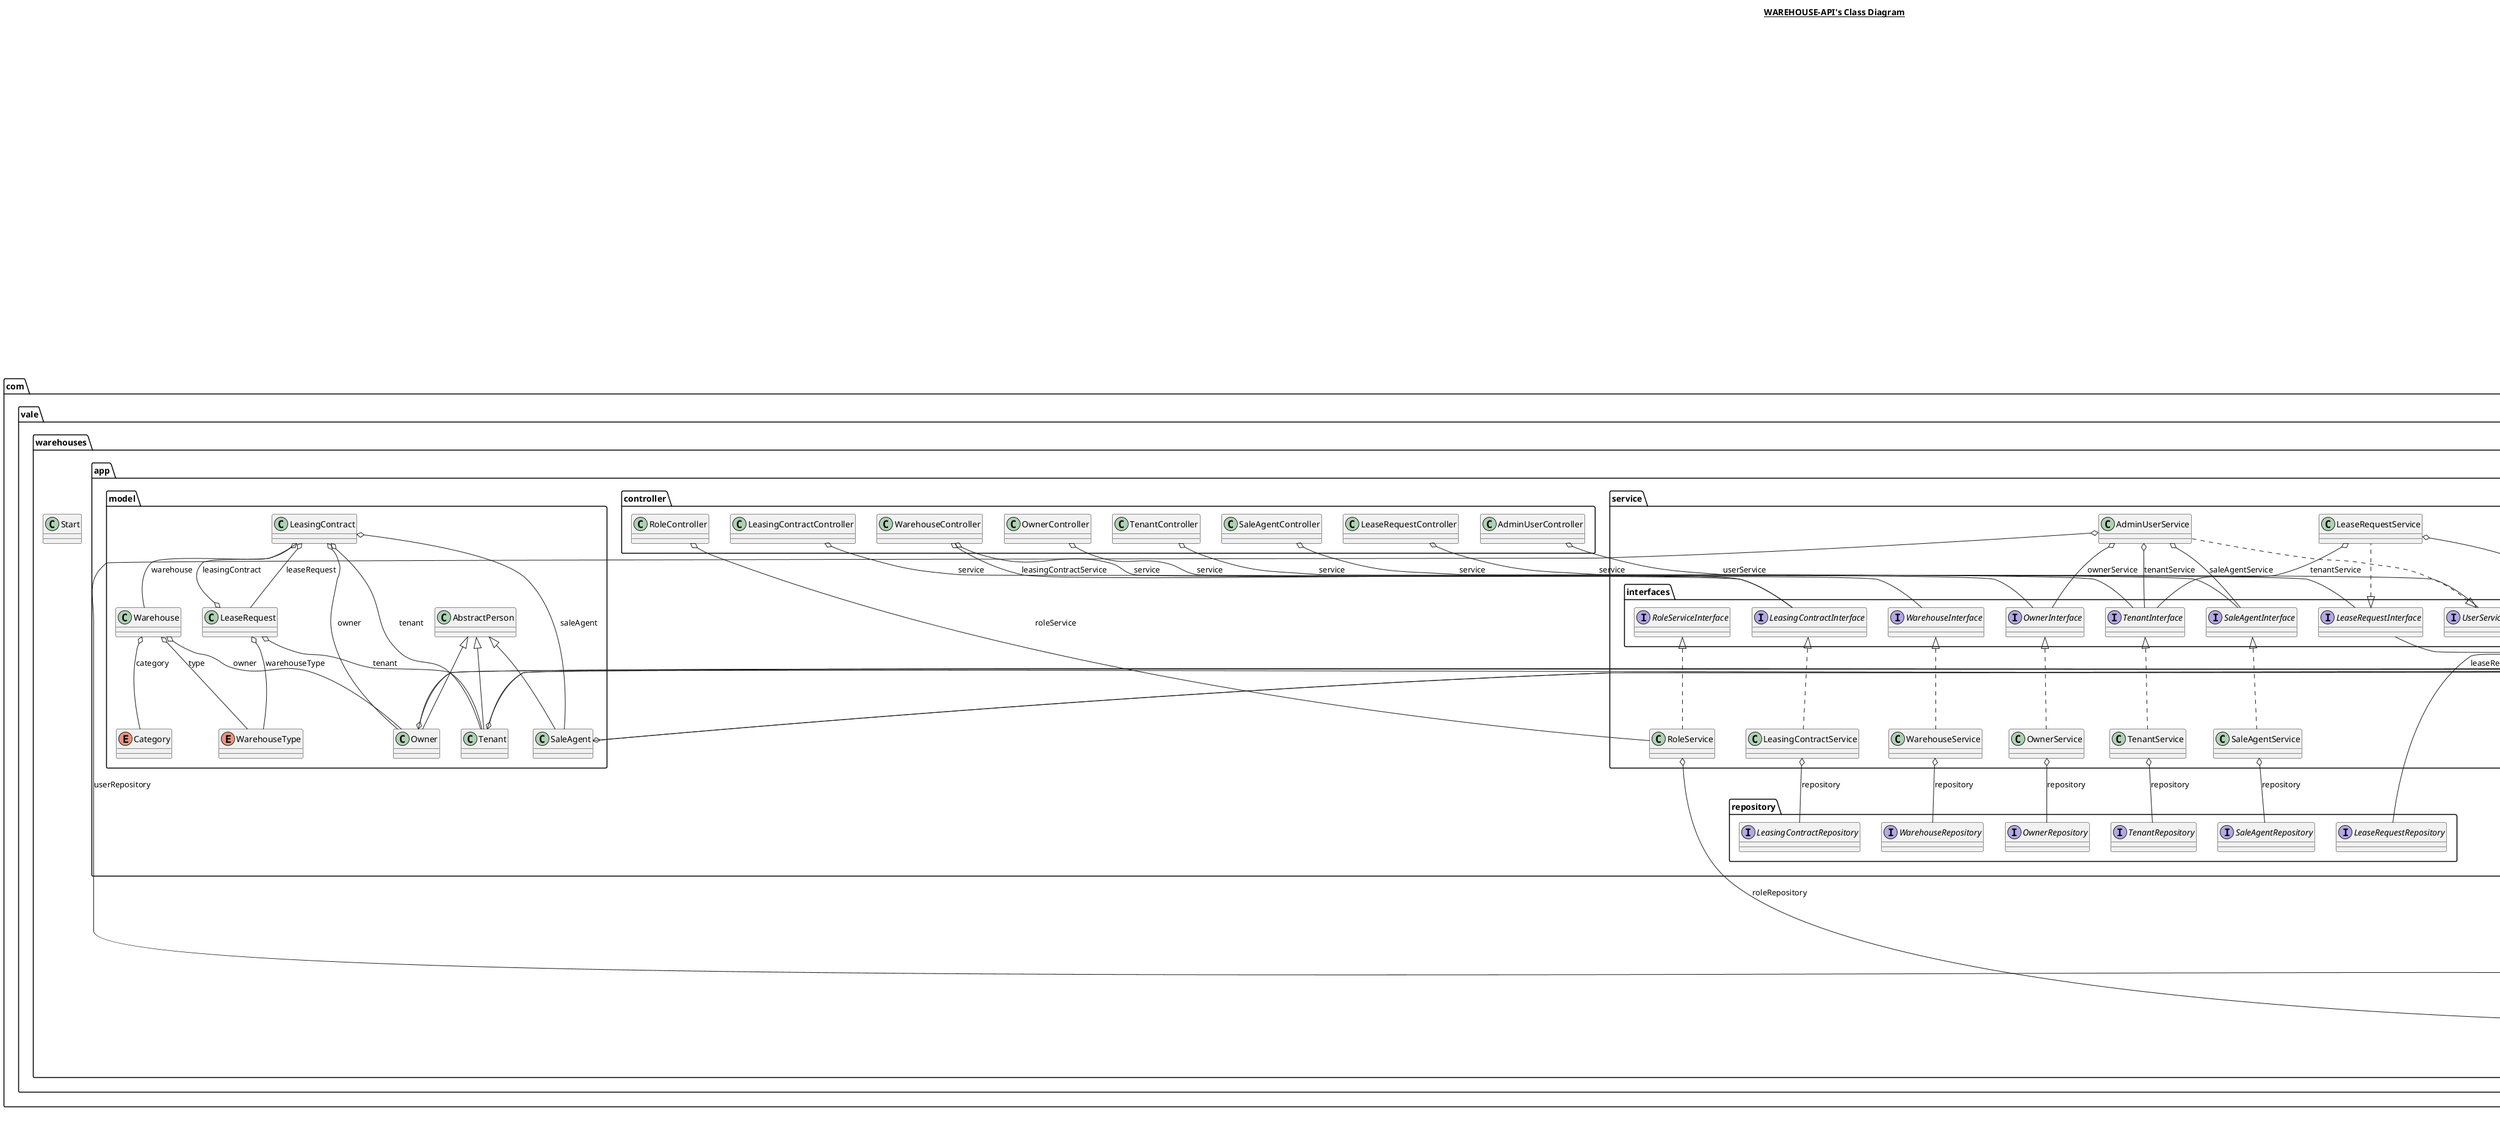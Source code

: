 @startuml

title __WAREHOUSE-API's Class Diagram__\n

  namespace com.vale.warehouses {
    class com.vale.warehouses.Start {
    }
  }
  

  namespace com.vale.warehouses {
    namespace app.controller {
      class com.vale.warehouses.app.controller.AdminUserController {
      }
    }
  }
  

  namespace com.vale.warehouses {
    namespace app.controller {
      class com.vale.warehouses.app.controller.LeaseRequestController {
      }
    }
  }
  

  namespace com.vale.warehouses {
    namespace app.controller {
      class com.vale.warehouses.app.controller.LeasingContractController {
      }
    }
  }
  

  namespace com.vale.warehouses {
    namespace app.controller {
      class com.vale.warehouses.app.controller.OwnerController {
      }
    }
  }
  

  namespace com.vale.warehouses {
    namespace app.controller {
      class com.vale.warehouses.app.controller.RoleController {
      }
    }
  }
  

  namespace com.vale.warehouses {
    namespace app.controller {
      class com.vale.warehouses.app.controller.SaleAgentController {
      }
    }
  }
  

  namespace com.vale.warehouses {
    namespace app.controller {
      class com.vale.warehouses.app.controller.TenantController {
      }
    }
  }
  

  namespace com.vale.warehouses {
    namespace app.controller {
      class com.vale.warehouses.app.controller.WarehouseController {
      }
    }
  }
  

  namespace com.vale.warehouses {
    namespace app.model {
      class com.vale.warehouses.app.model.AbstractPerson {
      }
    }
  }
  

  namespace com.vale.warehouses {
    namespace app.model {
      enum Category {
      }
    }
  }
  

  namespace com.vale.warehouses {
    namespace app.model {
      class com.vale.warehouses.app.model.LeaseRequest {
      }
    }
  }
  

  namespace com.vale.warehouses {
    namespace app.model {
      class com.vale.warehouses.app.model.LeasingContract {
      }
    }
  }
  

  namespace com.vale.warehouses {
    namespace app.model {
      class com.vale.warehouses.app.model.Owner {
      }
    }
  }
  

  namespace com.vale.warehouses {
    namespace app.model {
      class com.vale.warehouses.app.model.SaleAgent {
      }
    }
  }
  

  namespace com.vale.warehouses {
    namespace app.model {
      class com.vale.warehouses.app.model.Tenant {
      }
    }
  }
  

  namespace com.vale.warehouses {
    namespace app.model {
      class com.vale.warehouses.app.model.Warehouse {
      }
    }
  }
  

  namespace com.vale.warehouses {
    namespace app.model {
      enum WarehouseType {
      }
    }
  }
  

  namespace com.vale.warehouses {
    namespace app.repository {
      interface com.vale.warehouses.app.repository.LeaseRequestRepository {
      }
    }
  }
  

  namespace com.vale.warehouses {
    namespace app.repository {
      interface com.vale.warehouses.app.repository.LeasingContractRepository {
      }
    }
  }
  

  namespace com.vale.warehouses {
    namespace app.repository {
      interface com.vale.warehouses.app.repository.OwnerRepository {
      }
    }
  }
  

  namespace com.vale.warehouses {
    namespace app.repository {
      interface com.vale.warehouses.app.repository.SaleAgentRepository {
      }
    }
  }
  

  namespace com.vale.warehouses {
    namespace app.repository {
      interface com.vale.warehouses.app.repository.TenantRepository {
      }
    }
  }
  

  namespace com.vale.warehouses {
    namespace app.repository {
      interface com.vale.warehouses.app.repository.WarehouseRepository {
      }
    }
  }
  

  namespace com.vale.warehouses {
    namespace app.service {
      class com.vale.warehouses.app.service.AdminUserService {
      }
    }
  }
  

  namespace com.vale.warehouses {
    namespace app.service {
      class com.vale.warehouses.app.service.LeaseRequestService {
      }
    }
  }
  

  namespace com.vale.warehouses {
    namespace app.service {
      class com.vale.warehouses.app.service.LeasingContractService {
      }
    }
  }
  

  namespace com.vale.warehouses {
    namespace app.service {
      class com.vale.warehouses.app.service.OwnerService {
      }
    }
  }
  

  namespace com.vale.warehouses {
    namespace app.service {
      class com.vale.warehouses.app.service.RoleService {
      }
    }
  }
  

  namespace com.vale.warehouses {
    namespace app.service {
      class com.vale.warehouses.app.service.SaleAgentService {
      }
    }
  }
  

  namespace com.vale.warehouses {
    namespace app.service {
      class com.vale.warehouses.app.service.TenantService {
      }
    }
  }
  

  namespace com.vale.warehouses {
    namespace app.service {
      class com.vale.warehouses.app.service.WarehouseService {
      }
    }
  }
  

  namespace com.vale.warehouses {
    namespace app.service {
      namespace interfaces {
        interface com.vale.warehouses.app.service.interfaces.LeaseRequestInterface {
        }
      }
    }
  }
  

  namespace com.vale.warehouses {
    namespace app.service {
      namespace interfaces {
        interface com.vale.warehouses.app.service.interfaces.LeasingContractInterface {
        }
      }
    }
  }
  

  namespace com.vale.warehouses {
    namespace app.service {
      namespace interfaces {
        interface com.vale.warehouses.app.service.interfaces.OwnerInterface {
        }
      }
    }
  }
  

  namespace com.vale.warehouses {
    namespace app.service {
      namespace interfaces {
        interface com.vale.warehouses.app.service.interfaces.RoleServiceInterface {
        }
      }
    }
  }
  

  namespace com.vale.warehouses {
    namespace app.service {
      namespace interfaces {
        interface com.vale.warehouses.app.service.interfaces.SaleAgentInterface {
        }
      }
    }
  }
  

  namespace com.vale.warehouses {
    namespace app.service {
      namespace interfaces {
        interface com.vale.warehouses.app.service.interfaces.TenantInterface {
        }
      }
    }
  }
  

  namespace com.vale.warehouses {
    namespace app.service {
      namespace interfaces {
        interface com.vale.warehouses.app.service.interfaces.UserServiceInterface {
        }
      }
    }
  }
  

  namespace com.vale.warehouses {
    namespace app.service {
      namespace interfaces {
        interface com.vale.warehouses.app.service.interfaces.WarehouseInterface {
        }
      }
    }
  }
  

  namespace com.vale.warehouses {
    namespace auth {
      class com.vale.warehouses.auth.WebSecurityConfig {
      }
    }
  }
  

  namespace com.vale.warehouses {
    namespace auth {
      namespace controller {
        class com.vale.warehouses.auth.controller.AuthController {
        }
      }
    }
  }
  

  namespace com.vale.warehouses {
    namespace auth {
      namespace models {
        class com.vale.warehouses.auth.models.RoleEntity {
        }
      }
    }
  }
  

  namespace com.vale.warehouses {
    namespace auth {
      namespace models {
        enum RoleType {
        }
      }
    }
  }
  

  namespace com.vale.warehouses {
    namespace auth {
      namespace models {
        class com.vale.warehouses.auth.models.TokenEntity {
        }
      }
    }
  }
  

  namespace com.vale.warehouses {
    namespace auth {
      namespace models {
        class com.vale.warehouses.auth.models.UserEntity {
        }
      }
    }
  }
  

  namespace com.vale.warehouses {
    namespace auth {
      namespace repository {
        interface com.vale.warehouses.auth.repository.RoleRepository {
        }
      }
    }
  }
  

  namespace com.vale.warehouses {
    namespace auth {
      namespace repository {
        interface com.vale.warehouses.auth.repository.TokenRepository {
        }
      }
    }
  }
  

  namespace com.vale.warehouses {
    namespace auth {
      namespace repository {
        interface com.vale.warehouses.auth.repository.UserRepository {
        }
      }
    }
  }
  

  namespace com.vale.warehouses {
    namespace auth {
      namespace security {
        class com.vale.warehouses.auth.security.AuthenticationFilter {
        }
      }
    }
  }
  

  namespace com.vale.warehouses {
    namespace auth {
      namespace security {
        class com.vale.warehouses.auth.security.AuthenticationProvider {
        }
      }
    }
  }
  

  namespace com.vale.warehouses {
    namespace auth {
      namespace service {
        class com.vale.warehouses.auth.service.AuthService {
        }
      }
    }
  }
  

  namespace com.vale.warehouses {
    namespace auth {
      namespace service {
        class com.vale.warehouses.auth.service.UserDetailsServiceImpl {
        }
      }
    }
  }
  

  namespace com.vale.warehouses {
    namespace auth {
      namespace service {
        namespace interfaces {
          interface com.vale.warehouses.auth.service.interfaces.AuthServiceInterface {
          }
        }
      }
    }
  }
  

  namespace com.vale.warehouses {
    namespace auth {
      namespace validator {
        class com.vale.warehouses.auth.validator.UserValidator {
        }
      }
    }
  }
  

  com.vale.warehouses.app.controller.AdminUserController o-- com.vale.warehouses.app.service.interfaces.UserServiceInterface : userService
  com.vale.warehouses.app.controller.LeaseRequestController o-- com.vale.warehouses.app.service.interfaces.LeaseRequestInterface : service
  com.vale.warehouses.app.controller.LeasingContractController o-- com.vale.warehouses.app.service.interfaces.LeasingContractInterface : service
  com.vale.warehouses.app.controller.OwnerController o-- com.vale.warehouses.app.service.interfaces.OwnerInterface : service
  com.vale.warehouses.app.controller.RoleController o-- com.vale.warehouses.app.service.RoleService : roleService
  com.vale.warehouses.app.controller.SaleAgentController o-- com.vale.warehouses.app.service.interfaces.SaleAgentInterface : service
  com.vale.warehouses.app.controller.TenantController o-- com.vale.warehouses.app.service.interfaces.TenantInterface : service
  com.vale.warehouses.app.controller.WarehouseController o-- com.vale.warehouses.app.service.interfaces.LeasingContractInterface : leasingContractService
  com.vale.warehouses.app.controller.WarehouseController o-- com.vale.warehouses.app.service.interfaces.WarehouseInterface : service
  com.vale.warehouses.app.model.LeaseRequest o-- com.vale.warehouses.app.model.LeasingContract : leasingContract
  com.vale.warehouses.app.model.LeaseRequest o-- com.vale.warehouses.app.model.Tenant : tenant
  com.vale.warehouses.app.model.LeaseRequest o-- com.vale.warehouses.app.model.WarehouseType : warehouseType
  com.vale.warehouses.app.model.LeasingContract o-- com.vale.warehouses.app.model.LeaseRequest : leaseRequest
  com.vale.warehouses.app.model.LeasingContract o-- com.vale.warehouses.app.model.Owner : owner
  com.vale.warehouses.app.model.LeasingContract o-- com.vale.warehouses.app.model.SaleAgent : saleAgent
  com.vale.warehouses.app.model.LeasingContract o-- com.vale.warehouses.app.model.Tenant : tenant
  com.vale.warehouses.app.model.LeasingContract o-- com.vale.warehouses.app.model.Warehouse : warehouse
  com.vale.warehouses.app.model.Owner -up-|> com.vale.warehouses.app.model.AbstractPerson
  com.vale.warehouses.app.model.Owner o-- com.vale.warehouses.auth.models.UserEntity : user
  com.vale.warehouses.app.model.SaleAgent -up-|> com.vale.warehouses.app.model.AbstractPerson
  com.vale.warehouses.app.model.SaleAgent o-- com.vale.warehouses.auth.models.UserEntity : user
  com.vale.warehouses.app.model.Tenant -up-|> com.vale.warehouses.app.model.AbstractPerson
  com.vale.warehouses.app.model.Tenant o-- com.vale.warehouses.auth.models.UserEntity : user
  com.vale.warehouses.app.model.Warehouse o-- com.vale.warehouses.app.model.Category : category
  com.vale.warehouses.app.model.Warehouse o-- com.vale.warehouses.app.model.Owner : owner
  com.vale.warehouses.app.model.Warehouse o-- com.vale.warehouses.app.model.WarehouseType : type
  com.vale.warehouses.app.service.AdminUserService .up.|> com.vale.warehouses.app.service.interfaces.UserServiceInterface
  com.vale.warehouses.app.service.AdminUserService o-- com.vale.warehouses.app.service.interfaces.OwnerInterface : ownerService
  com.vale.warehouses.app.service.AdminUserService o-- com.vale.warehouses.app.service.interfaces.SaleAgentInterface : saleAgentService
  com.vale.warehouses.app.service.AdminUserService o-- com.vale.warehouses.app.service.interfaces.TenantInterface : tenantService
  com.vale.warehouses.app.service.AdminUserService o-- com.vale.warehouses.auth.repository.UserRepository : userRepository
  com.vale.warehouses.app.service.LeaseRequestService .up.|> com.vale.warehouses.app.service.interfaces.LeaseRequestInterface
  com.vale.warehouses.app.service.LeaseRequestService o-- com.vale.warehouses.app.repository.LeaseRequestRepository : leaseRequestRepository
  com.vale.warehouses.app.service.LeaseRequestService o-- com.vale.warehouses.app.service.interfaces.TenantInterface : tenantService
  com.vale.warehouses.app.service.LeasingContractService .up.|> com.vale.warehouses.app.service.interfaces.LeasingContractInterface
  com.vale.warehouses.app.service.LeasingContractService o-- com.vale.warehouses.app.repository.LeasingContractRepository : repository
  com.vale.warehouses.app.service.OwnerService .up.|> com.vale.warehouses.app.service.interfaces.OwnerInterface
  com.vale.warehouses.app.service.OwnerService o-- com.vale.warehouses.app.repository.OwnerRepository : repository
  com.vale.warehouses.app.service.RoleService .up.|> com.vale.warehouses.app.service.interfaces.RoleServiceInterface
  com.vale.warehouses.app.service.RoleService o-- com.vale.warehouses.auth.repository.RoleRepository : roleRepository
  com.vale.warehouses.app.service.SaleAgentService .up.|> com.vale.warehouses.app.service.interfaces.SaleAgentInterface
  com.vale.warehouses.app.service.SaleAgentService o-- com.vale.warehouses.app.repository.SaleAgentRepository : repository
  com.vale.warehouses.app.service.TenantService .up.|> com.vale.warehouses.app.service.interfaces.TenantInterface
  com.vale.warehouses.app.service.TenantService o-- com.vale.warehouses.app.repository.TenantRepository : repository
  com.vale.warehouses.app.service.WarehouseService .up.|> com.vale.warehouses.app.service.interfaces.WarehouseInterface
  com.vale.warehouses.app.service.WarehouseService o-- com.vale.warehouses.app.repository.WarehouseRepository : repository
  com.vale.warehouses.auth.WebSecurityConfig -up-|> org.springframework.security.config.annotation.web.configuration.WebSecurityConfigurerAdapter
  com.vale.warehouses.auth.WebSecurityConfig o-- com.vale.warehouses.auth.security.AuthenticationProvider : provider
  com.vale.warehouses.auth.controller.AuthController o-- com.vale.warehouses.auth.service.AuthService : authService
  com.vale.warehouses.auth.controller.AuthController o-- com.vale.warehouses.app.service.interfaces.LeaseRequestInterface : leaseRequestService
  com.vale.warehouses.auth.controller.AuthController o-- com.vale.warehouses.app.service.interfaces.UserServiceInterface : userService
  com.vale.warehouses.auth.models.TokenEntity o-- com.vale.warehouses.auth.models.UserEntity : user
  com.vale.warehouses.auth.models.UserEntity o-- com.vale.warehouses.app.model.Owner : relatedOwner
  com.vale.warehouses.auth.models.UserEntity o-- com.vale.warehouses.app.model.SaleAgent : relatedSaleAgent
  com.vale.warehouses.auth.models.UserEntity o-- com.vale.warehouses.app.model.Tenant : relatedTenant
  com.vale.warehouses.auth.security.AuthenticationFilter -up-|> org.springframework.security.web.authentication.AbstractAuthenticationProcessingFilter
  com.vale.warehouses.auth.security.AuthenticationFilter o-- com.vale.warehouses.auth.service.interfaces.AuthServiceInterface : authService
  com.vale.warehouses.auth.security.AuthenticationFilter o-- com.vale.warehouses.auth.service.UserDetailsServiceImpl : userDetailsService
  com.vale.warehouses.auth.security.AuthenticationProvider -up-|> org.springframework.security.authentication.dao.AbstractUserDetailsAuthenticationProvider
  com.vale.warehouses.auth.security.AuthenticationProvider o-- com.vale.warehouses.auth.repository.UserRepository : userRepository
  com.vale.warehouses.auth.service.AuthService .up.|> com.vale.warehouses.auth.service.interfaces.AuthServiceInterface
  com.vale.warehouses.auth.service.AuthService o-- com.vale.warehouses.auth.repository.TokenRepository : tokenRepository
  com.vale.warehouses.auth.service.AuthService o-- com.vale.warehouses.auth.service.UserDetailsServiceImpl : userDetailsService
  com.vale.warehouses.auth.service.AuthService o-- com.vale.warehouses.auth.repository.UserRepository : userRepository
  com.vale.warehouses.auth.service.UserDetailsServiceImpl .up.|> org.springframework.security.core.userdetails.UserDetailsService
  com.vale.warehouses.auth.service.UserDetailsServiceImpl o-- com.vale.warehouses.auth.repository.UserRepository : userRepository
  com.vale.warehouses.auth.validator.UserValidator .up.|> org.springframework.validation.Validator
  com.vale.warehouses.auth.validator.UserValidator o-- com.vale.warehouses.app.service.interfaces.UserServiceInterface : userService


right footer


PlantUML diagram generated by SketchIt! (https://bitbucket.org/pmesmeur/sketch.it)
For more information about this tool, please contact philippe.mesmeur@gmail.com
endfooter

@enduml
